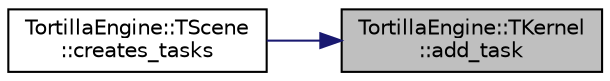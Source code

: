 digraph "TortillaEngine::TKernel::add_task"
{
 // LATEX_PDF_SIZE
  edge [fontname="Helvetica",fontsize="10",labelfontname="Helvetica",labelfontsize="10"];
  node [fontname="Helvetica",fontsize="10",shape=record];
  rankdir="RL";
  Node1 [label="TortillaEngine::TKernel\l::add_task",height=0.2,width=0.4,color="black", fillcolor="grey75", style="filled", fontcolor="black",tooltip="Adds a given task to the collection of tasks."];
  Node1 -> Node2 [dir="back",color="midnightblue",fontsize="10",style="solid",fontname="Helvetica"];
  Node2 [label="TortillaEngine::TScene\l::creates_tasks",height=0.2,width=0.4,color="black", fillcolor="white", style="filled",URL="$class_tortilla_engine_1_1_t_scene.html#adb209c018789ef9c274abd6dc4ca8049",tooltip="Creates the tasks."];
}

